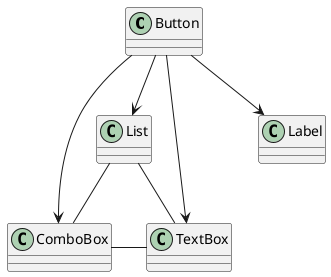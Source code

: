 @startuml
class Button
class List
class Label
class ComboBox
class TextBox
Button --down> List
Button --down> Label
Button --down> ComboBox
Button --down> TextBox
List --down ComboBox
List --down TextBox
ComboBox --right TextBox
@enduml